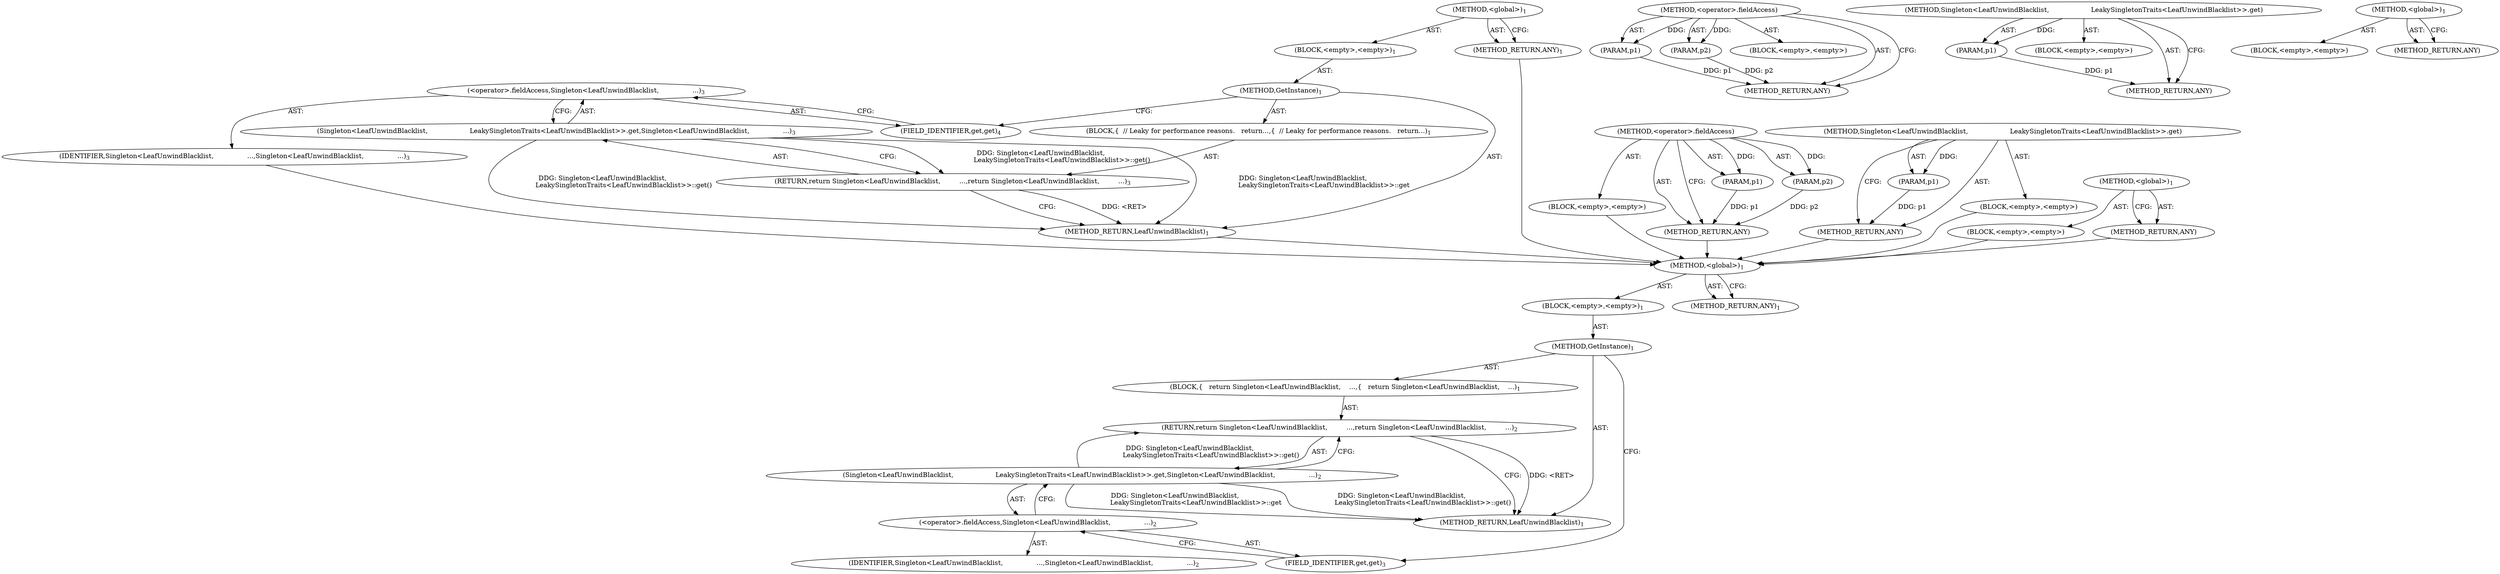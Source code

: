 digraph "&lt;global&gt;" {
vulnerable_6 [label=<(METHOD,&lt;global&gt;)<SUB>1</SUB>>];
vulnerable_7 [label=<(BLOCK,&lt;empty&gt;,&lt;empty&gt;)<SUB>1</SUB>>];
vulnerable_8 [label=<(METHOD,GetInstance)<SUB>1</SUB>>];
vulnerable_9 [label=<(BLOCK,{
   return Singleton&lt;LeafUnwindBlacklist,
    ...,{
   return Singleton&lt;LeafUnwindBlacklist,
    ...)<SUB>1</SUB>>];
vulnerable_10 [label=<(RETURN,return Singleton&lt;LeafUnwindBlacklist,
         ...,return Singleton&lt;LeafUnwindBlacklist,
         ...)<SUB>2</SUB>>];
vulnerable_11 [label=<(Singleton&lt;LeafUnwindBlacklist,
                    LeakySingletonTraits&lt;LeafUnwindBlacklist&gt;&gt;.get,Singleton&lt;LeafUnwindBlacklist,
                ...)<SUB>2</SUB>>];
vulnerable_12 [label=<(&lt;operator&gt;.fieldAccess,Singleton&lt;LeafUnwindBlacklist,
                ...)<SUB>2</SUB>>];
vulnerable_13 [label=<(IDENTIFIER,Singleton&lt;LeafUnwindBlacklist,
                ...,Singleton&lt;LeafUnwindBlacklist,
                ...)<SUB>2</SUB>>];
vulnerable_14 [label=<(FIELD_IDENTIFIER,get,get)<SUB>3</SUB>>];
vulnerable_15 [label=<(METHOD_RETURN,LeafUnwindBlacklist)<SUB>1</SUB>>];
vulnerable_17 [label=<(METHOD_RETURN,ANY)<SUB>1</SUB>>];
vulnerable_36 [label=<(METHOD,&lt;operator&gt;.fieldAccess)>];
vulnerable_37 [label=<(PARAM,p1)>];
vulnerable_38 [label=<(PARAM,p2)>];
vulnerable_39 [label=<(BLOCK,&lt;empty&gt;,&lt;empty&gt;)>];
vulnerable_40 [label=<(METHOD_RETURN,ANY)>];
vulnerable_32 [label=<(METHOD,Singleton&lt;LeafUnwindBlacklist,
                    LeakySingletonTraits&lt;LeafUnwindBlacklist&gt;&gt;.get)>];
vulnerable_33 [label=<(PARAM,p1)>];
vulnerable_34 [label=<(BLOCK,&lt;empty&gt;,&lt;empty&gt;)>];
vulnerable_35 [label=<(METHOD_RETURN,ANY)>];
vulnerable_26 [label=<(METHOD,&lt;global&gt;)<SUB>1</SUB>>];
vulnerable_27 [label=<(BLOCK,&lt;empty&gt;,&lt;empty&gt;)>];
vulnerable_28 [label=<(METHOD_RETURN,ANY)>];
fixed_6 [label=<(METHOD,&lt;global&gt;)<SUB>1</SUB>>];
fixed_7 [label=<(BLOCK,&lt;empty&gt;,&lt;empty&gt;)<SUB>1</SUB>>];
fixed_8 [label=<(METHOD,GetInstance)<SUB>1</SUB>>];
fixed_9 [label=<(BLOCK,{
  // Leaky for performance reasons.
   return...,{
  // Leaky for performance reasons.
   return...)<SUB>1</SUB>>];
fixed_10 [label=<(RETURN,return Singleton&lt;LeafUnwindBlacklist,
         ...,return Singleton&lt;LeafUnwindBlacklist,
         ...)<SUB>3</SUB>>];
fixed_11 [label=<(Singleton&lt;LeafUnwindBlacklist,
                    LeakySingletonTraits&lt;LeafUnwindBlacklist&gt;&gt;.get,Singleton&lt;LeafUnwindBlacklist,
                ...)<SUB>3</SUB>>];
fixed_12 [label=<(&lt;operator&gt;.fieldAccess,Singleton&lt;LeafUnwindBlacklist,
                ...)<SUB>3</SUB>>];
fixed_13 [label=<(IDENTIFIER,Singleton&lt;LeafUnwindBlacklist,
                ...,Singleton&lt;LeafUnwindBlacklist,
                ...)<SUB>3</SUB>>];
fixed_14 [label=<(FIELD_IDENTIFIER,get,get)<SUB>4</SUB>>];
fixed_15 [label=<(METHOD_RETURN,LeafUnwindBlacklist)<SUB>1</SUB>>];
fixed_17 [label=<(METHOD_RETURN,ANY)<SUB>1</SUB>>];
fixed_36 [label=<(METHOD,&lt;operator&gt;.fieldAccess)>];
fixed_37 [label=<(PARAM,p1)>];
fixed_38 [label=<(PARAM,p2)>];
fixed_39 [label=<(BLOCK,&lt;empty&gt;,&lt;empty&gt;)>];
fixed_40 [label=<(METHOD_RETURN,ANY)>];
fixed_32 [label=<(METHOD,Singleton&lt;LeafUnwindBlacklist,
                    LeakySingletonTraits&lt;LeafUnwindBlacklist&gt;&gt;.get)>];
fixed_33 [label=<(PARAM,p1)>];
fixed_34 [label=<(BLOCK,&lt;empty&gt;,&lt;empty&gt;)>];
fixed_35 [label=<(METHOD_RETURN,ANY)>];
fixed_26 [label=<(METHOD,&lt;global&gt;)<SUB>1</SUB>>];
fixed_27 [label=<(BLOCK,&lt;empty&gt;,&lt;empty&gt;)>];
fixed_28 [label=<(METHOD_RETURN,ANY)>];
vulnerable_6 -> vulnerable_7  [key=0, label="AST: "];
vulnerable_6 -> vulnerable_17  [key=0, label="AST: "];
vulnerable_6 -> vulnerable_17  [key=1, label="CFG: "];
vulnerable_7 -> vulnerable_8  [key=0, label="AST: "];
vulnerable_8 -> vulnerable_9  [key=0, label="AST: "];
vulnerable_8 -> vulnerable_15  [key=0, label="AST: "];
vulnerable_8 -> vulnerable_14  [key=0, label="CFG: "];
vulnerable_9 -> vulnerable_10  [key=0, label="AST: "];
vulnerable_10 -> vulnerable_11  [key=0, label="AST: "];
vulnerable_10 -> vulnerable_15  [key=0, label="CFG: "];
vulnerable_10 -> vulnerable_15  [key=1, label="DDG: &lt;RET&gt;"];
vulnerable_11 -> vulnerable_12  [key=0, label="AST: "];
vulnerable_11 -> vulnerable_10  [key=0, label="CFG: "];
vulnerable_11 -> vulnerable_10  [key=1, label="DDG: Singleton&lt;LeafUnwindBlacklist,
                    LeakySingletonTraits&lt;LeafUnwindBlacklist&gt;&gt;::get()"];
vulnerable_11 -> vulnerable_15  [key=0, label="DDG: Singleton&lt;LeafUnwindBlacklist,
                    LeakySingletonTraits&lt;LeafUnwindBlacklist&gt;&gt;::get"];
vulnerable_11 -> vulnerable_15  [key=1, label="DDG: Singleton&lt;LeafUnwindBlacklist,
                    LeakySingletonTraits&lt;LeafUnwindBlacklist&gt;&gt;::get()"];
vulnerable_12 -> vulnerable_13  [key=0, label="AST: "];
vulnerable_12 -> vulnerable_14  [key=0, label="AST: "];
vulnerable_12 -> vulnerable_11  [key=0, label="CFG: "];
vulnerable_14 -> vulnerable_12  [key=0, label="CFG: "];
vulnerable_36 -> vulnerable_37  [key=0, label="AST: "];
vulnerable_36 -> vulnerable_37  [key=1, label="DDG: "];
vulnerable_36 -> vulnerable_39  [key=0, label="AST: "];
vulnerable_36 -> vulnerable_38  [key=0, label="AST: "];
vulnerable_36 -> vulnerable_38  [key=1, label="DDG: "];
vulnerable_36 -> vulnerable_40  [key=0, label="AST: "];
vulnerable_36 -> vulnerable_40  [key=1, label="CFG: "];
vulnerable_37 -> vulnerable_40  [key=0, label="DDG: p1"];
vulnerable_38 -> vulnerable_40  [key=0, label="DDG: p2"];
vulnerable_32 -> vulnerable_33  [key=0, label="AST: "];
vulnerable_32 -> vulnerable_33  [key=1, label="DDG: "];
vulnerable_32 -> vulnerable_34  [key=0, label="AST: "];
vulnerable_32 -> vulnerable_35  [key=0, label="AST: "];
vulnerable_32 -> vulnerable_35  [key=1, label="CFG: "];
vulnerable_33 -> vulnerable_35  [key=0, label="DDG: p1"];
vulnerable_26 -> vulnerable_27  [key=0, label="AST: "];
vulnerable_26 -> vulnerable_28  [key=0, label="AST: "];
vulnerable_26 -> vulnerable_28  [key=1, label="CFG: "];
fixed_6 -> fixed_7  [key=0, label="AST: "];
fixed_6 -> fixed_17  [key=0, label="AST: "];
fixed_6 -> fixed_17  [key=1, label="CFG: "];
fixed_7 -> fixed_8  [key=0, label="AST: "];
fixed_8 -> fixed_9  [key=0, label="AST: "];
fixed_8 -> fixed_15  [key=0, label="AST: "];
fixed_8 -> fixed_14  [key=0, label="CFG: "];
fixed_9 -> fixed_10  [key=0, label="AST: "];
fixed_10 -> fixed_11  [key=0, label="AST: "];
fixed_10 -> fixed_15  [key=0, label="CFG: "];
fixed_10 -> fixed_15  [key=1, label="DDG: &lt;RET&gt;"];
fixed_11 -> fixed_12  [key=0, label="AST: "];
fixed_11 -> fixed_10  [key=0, label="CFG: "];
fixed_11 -> fixed_10  [key=1, label="DDG: Singleton&lt;LeafUnwindBlacklist,
                    LeakySingletonTraits&lt;LeafUnwindBlacklist&gt;&gt;::get()"];
fixed_11 -> fixed_15  [key=0, label="DDG: Singleton&lt;LeafUnwindBlacklist,
                    LeakySingletonTraits&lt;LeafUnwindBlacklist&gt;&gt;::get"];
fixed_11 -> fixed_15  [key=1, label="DDG: Singleton&lt;LeafUnwindBlacklist,
                    LeakySingletonTraits&lt;LeafUnwindBlacklist&gt;&gt;::get()"];
fixed_12 -> fixed_13  [key=0, label="AST: "];
fixed_12 -> fixed_14  [key=0, label="AST: "];
fixed_12 -> fixed_11  [key=0, label="CFG: "];
fixed_13 -> vulnerable_6  [key=0];
fixed_14 -> fixed_12  [key=0, label="CFG: "];
fixed_15 -> vulnerable_6  [key=0];
fixed_17 -> vulnerable_6  [key=0];
fixed_36 -> fixed_37  [key=0, label="AST: "];
fixed_36 -> fixed_37  [key=1, label="DDG: "];
fixed_36 -> fixed_39  [key=0, label="AST: "];
fixed_36 -> fixed_38  [key=0, label="AST: "];
fixed_36 -> fixed_38  [key=1, label="DDG: "];
fixed_36 -> fixed_40  [key=0, label="AST: "];
fixed_36 -> fixed_40  [key=1, label="CFG: "];
fixed_37 -> fixed_40  [key=0, label="DDG: p1"];
fixed_38 -> fixed_40  [key=0, label="DDG: p2"];
fixed_39 -> vulnerable_6  [key=0];
fixed_40 -> vulnerable_6  [key=0];
fixed_32 -> fixed_33  [key=0, label="AST: "];
fixed_32 -> fixed_33  [key=1, label="DDG: "];
fixed_32 -> fixed_34  [key=0, label="AST: "];
fixed_32 -> fixed_35  [key=0, label="AST: "];
fixed_32 -> fixed_35  [key=1, label="CFG: "];
fixed_33 -> fixed_35  [key=0, label="DDG: p1"];
fixed_34 -> vulnerable_6  [key=0];
fixed_35 -> vulnerable_6  [key=0];
fixed_26 -> fixed_27  [key=0, label="AST: "];
fixed_26 -> fixed_28  [key=0, label="AST: "];
fixed_26 -> fixed_28  [key=1, label="CFG: "];
fixed_27 -> vulnerable_6  [key=0];
fixed_28 -> vulnerable_6  [key=0];
}
